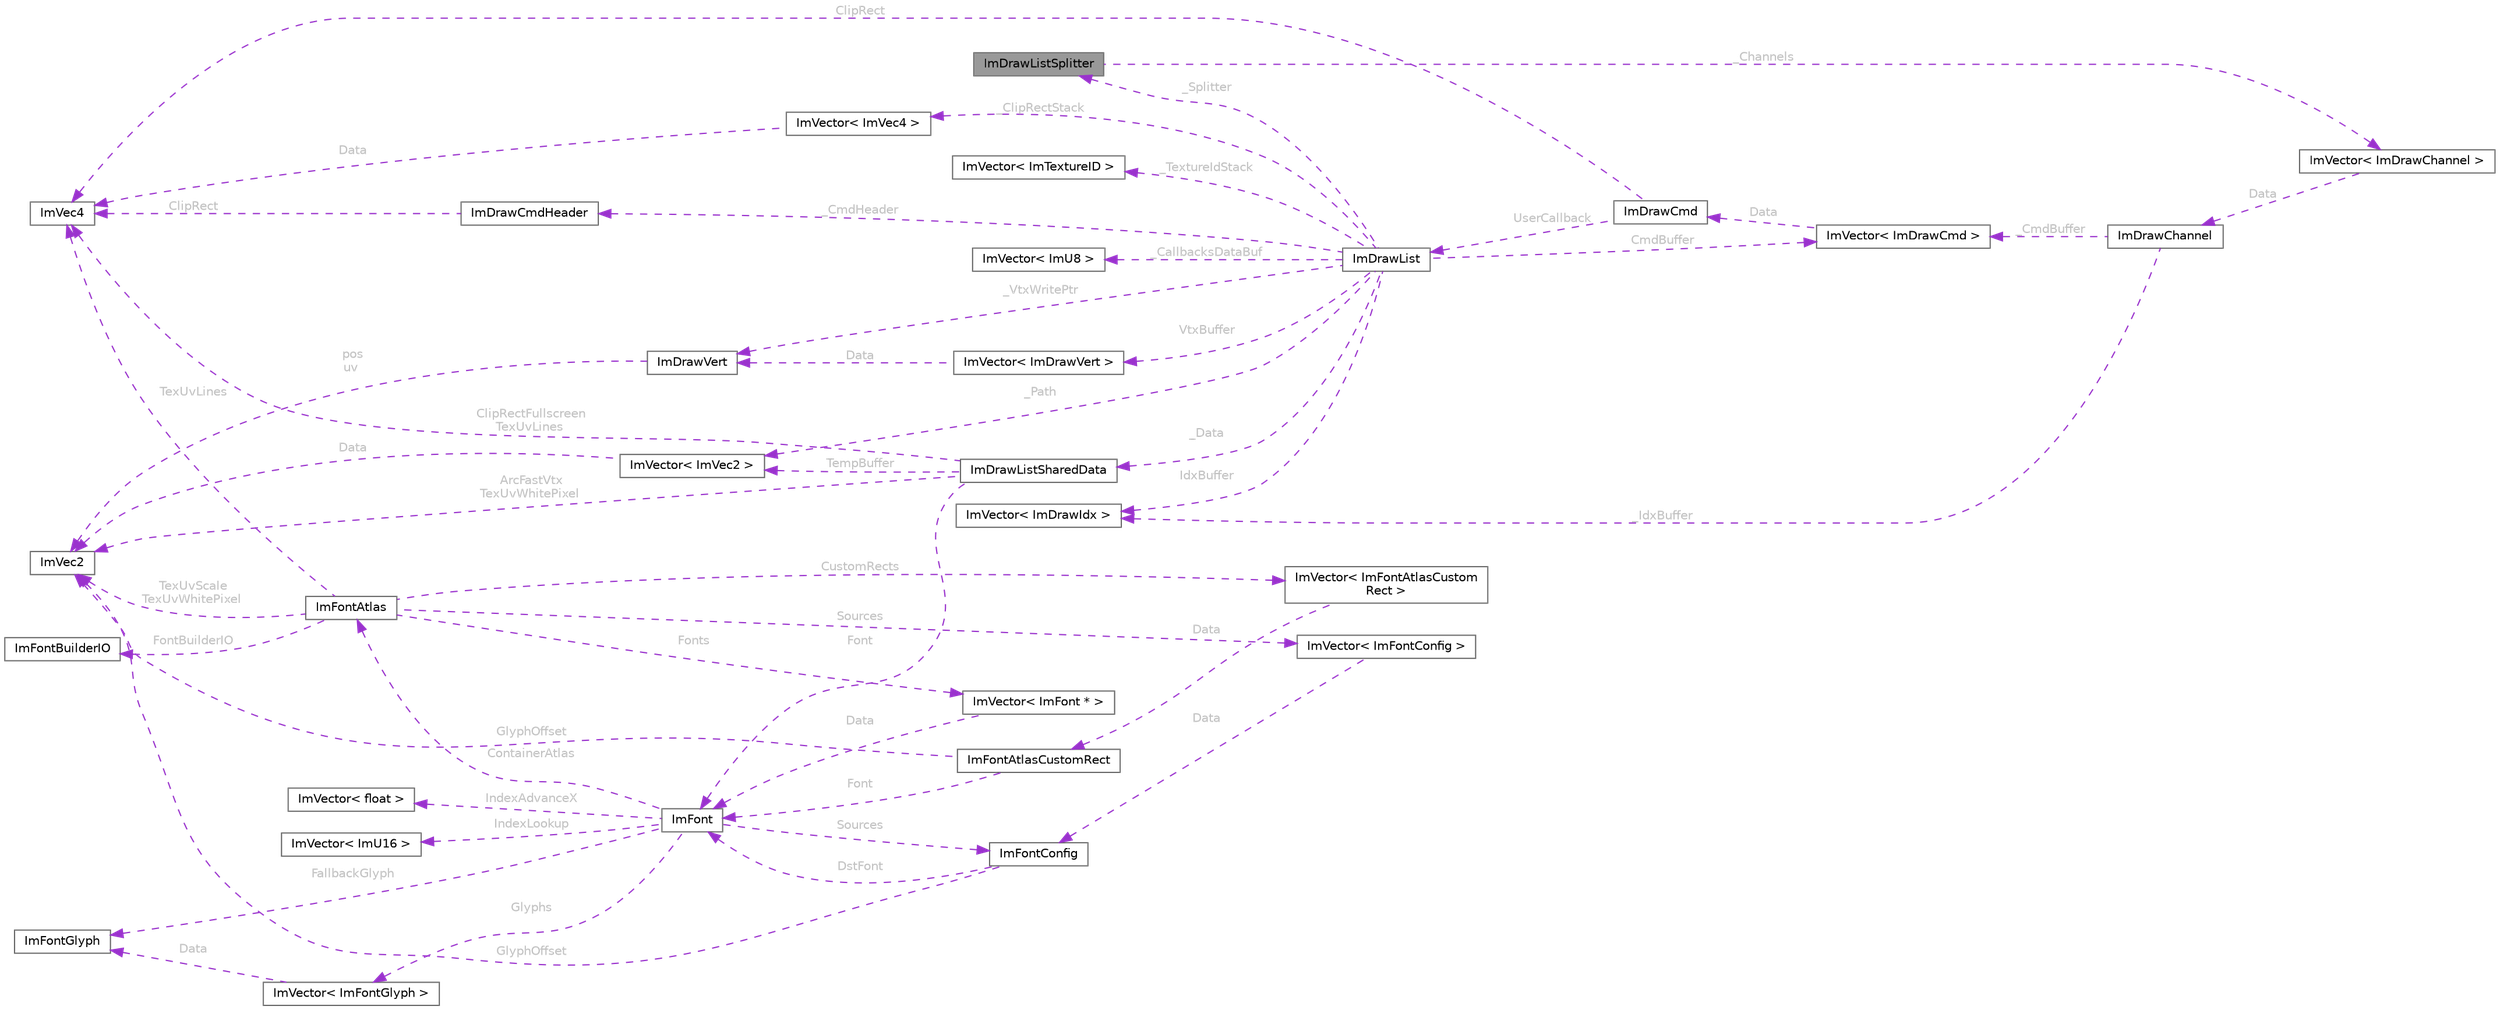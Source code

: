digraph "ImDrawListSplitter"
{
 // LATEX_PDF_SIZE
  bgcolor="transparent";
  edge [fontname=Helvetica,fontsize=10,labelfontname=Helvetica,labelfontsize=10];
  node [fontname=Helvetica,fontsize=10,shape=box,height=0.2,width=0.4];
  rankdir="LR";
  Node1 [id="Node000001",label="ImDrawListSplitter",height=0.2,width=0.4,color="gray40", fillcolor="grey60", style="filled", fontcolor="black",tooltip=" "];
  Node2 -> Node1 [id="edge48_Node000001_Node000002",dir="back",color="darkorchid3",style="dashed",tooltip=" ",label=" _Channels",fontcolor="grey" ];
  Node2 [id="Node000002",label="ImVector\< ImDrawChannel \>",height=0.2,width=0.4,color="gray40", fillcolor="white", style="filled",URL="$struct_im_vector.html",tooltip=" "];
  Node3 -> Node2 [id="edge49_Node000002_Node000003",dir="back",color="darkorchid3",style="dashed",tooltip=" ",label=" Data",fontcolor="grey" ];
  Node3 [id="Node000003",label="ImDrawChannel",height=0.2,width=0.4,color="gray40", fillcolor="white", style="filled",URL="$struct_im_draw_channel.html",tooltip=" "];
  Node4 -> Node3 [id="edge50_Node000003_Node000004",dir="back",color="darkorchid3",style="dashed",tooltip=" ",label=" _CmdBuffer",fontcolor="grey" ];
  Node4 [id="Node000004",label="ImVector\< ImDrawCmd \>",height=0.2,width=0.4,color="gray40", fillcolor="white", style="filled",URL="$struct_im_vector.html",tooltip=" "];
  Node5 -> Node4 [id="edge51_Node000004_Node000005",dir="back",color="darkorchid3",style="dashed",tooltip=" ",label=" Data",fontcolor="grey" ];
  Node5 [id="Node000005",label="ImDrawCmd",height=0.2,width=0.4,color="gray40", fillcolor="white", style="filled",URL="$struct_im_draw_cmd.html",tooltip=" "];
  Node6 -> Node5 [id="edge52_Node000005_Node000006",dir="back",color="darkorchid3",style="dashed",tooltip=" ",label=" ClipRect",fontcolor="grey" ];
  Node6 [id="Node000006",label="ImVec4",height=0.2,width=0.4,color="gray40", fillcolor="white", style="filled",URL="$struct_im_vec4.html",tooltip=" "];
  Node7 -> Node5 [id="edge53_Node000005_Node000007",dir="back",color="darkorchid3",style="dashed",tooltip=" ",label=" UserCallback",fontcolor="grey" ];
  Node7 [id="Node000007",label="ImDrawList",height=0.2,width=0.4,color="gray40", fillcolor="white", style="filled",URL="$struct_im_draw_list.html",tooltip=" "];
  Node4 -> Node7 [id="edge54_Node000007_Node000004",dir="back",color="darkorchid3",style="dashed",tooltip=" ",label=" CmdBuffer",fontcolor="grey" ];
  Node8 -> Node7 [id="edge55_Node000007_Node000008",dir="back",color="darkorchid3",style="dashed",tooltip=" ",label=" IdxBuffer",fontcolor="grey" ];
  Node8 [id="Node000008",label="ImVector\< ImDrawIdx \>",height=0.2,width=0.4,color="gray40", fillcolor="white", style="filled",URL="$struct_im_vector.html",tooltip=" "];
  Node9 -> Node7 [id="edge56_Node000007_Node000009",dir="back",color="darkorchid3",style="dashed",tooltip=" ",label=" VtxBuffer",fontcolor="grey" ];
  Node9 [id="Node000009",label="ImVector\< ImDrawVert \>",height=0.2,width=0.4,color="gray40", fillcolor="white", style="filled",URL="$struct_im_vector.html",tooltip=" "];
  Node10 -> Node9 [id="edge57_Node000009_Node000010",dir="back",color="darkorchid3",style="dashed",tooltip=" ",label=" Data",fontcolor="grey" ];
  Node10 [id="Node000010",label="ImDrawVert",height=0.2,width=0.4,color="gray40", fillcolor="white", style="filled",URL="$struct_im_draw_vert.html",tooltip=" "];
  Node11 -> Node10 [id="edge58_Node000010_Node000011",dir="back",color="darkorchid3",style="dashed",tooltip=" ",label=" pos\nuv",fontcolor="grey" ];
  Node11 [id="Node000011",label="ImVec2",height=0.2,width=0.4,color="gray40", fillcolor="white", style="filled",URL="$struct_im_vec2.html",tooltip=" "];
  Node12 -> Node7 [id="edge59_Node000007_Node000012",dir="back",color="darkorchid3",style="dashed",tooltip=" ",label=" _Data",fontcolor="grey" ];
  Node12 [id="Node000012",label="ImDrawListSharedData",height=0.2,width=0.4,color="gray40", fillcolor="white", style="filled",URL="$struct_im_draw_list_shared_data.html",tooltip=" "];
  Node11 -> Node12 [id="edge60_Node000012_Node000011",dir="back",color="darkorchid3",style="dashed",tooltip=" ",label=" ArcFastVtx\nTexUvWhitePixel",fontcolor="grey" ];
  Node6 -> Node12 [id="edge61_Node000012_Node000006",dir="back",color="darkorchid3",style="dashed",tooltip=" ",label=" ClipRectFullscreen\nTexUvLines",fontcolor="grey" ];
  Node13 -> Node12 [id="edge62_Node000012_Node000013",dir="back",color="darkorchid3",style="dashed",tooltip=" ",label=" Font",fontcolor="grey" ];
  Node13 [id="Node000013",label="ImFont",height=0.2,width=0.4,color="gray40", fillcolor="white", style="filled",URL="$struct_im_font.html",tooltip=" "];
  Node14 -> Node13 [id="edge63_Node000013_Node000014",dir="back",color="darkorchid3",style="dashed",tooltip=" ",label=" IndexAdvanceX",fontcolor="grey" ];
  Node14 [id="Node000014",label="ImVector\< float \>",height=0.2,width=0.4,color="gray40", fillcolor="white", style="filled",URL="$struct_im_vector.html",tooltip=" "];
  Node15 -> Node13 [id="edge64_Node000013_Node000015",dir="back",color="darkorchid3",style="dashed",tooltip=" ",label=" IndexLookup",fontcolor="grey" ];
  Node15 [id="Node000015",label="ImVector\< ImU16 \>",height=0.2,width=0.4,color="gray40", fillcolor="white", style="filled",URL="$struct_im_vector.html",tooltip=" "];
  Node16 -> Node13 [id="edge65_Node000013_Node000016",dir="back",color="darkorchid3",style="dashed",tooltip=" ",label=" Glyphs",fontcolor="grey" ];
  Node16 [id="Node000016",label="ImVector\< ImFontGlyph \>",height=0.2,width=0.4,color="gray40", fillcolor="white", style="filled",URL="$struct_im_vector.html",tooltip=" "];
  Node17 -> Node16 [id="edge66_Node000016_Node000017",dir="back",color="darkorchid3",style="dashed",tooltip=" ",label=" Data",fontcolor="grey" ];
  Node17 [id="Node000017",label="ImFontGlyph",height=0.2,width=0.4,color="gray40", fillcolor="white", style="filled",URL="$struct_im_font_glyph.html",tooltip=" "];
  Node17 -> Node13 [id="edge67_Node000013_Node000017",dir="back",color="darkorchid3",style="dashed",tooltip=" ",label=" FallbackGlyph",fontcolor="grey" ];
  Node18 -> Node13 [id="edge68_Node000013_Node000018",dir="back",color="darkorchid3",style="dashed",tooltip=" ",label=" ContainerAtlas",fontcolor="grey" ];
  Node18 [id="Node000018",label="ImFontAtlas",height=0.2,width=0.4,color="gray40", fillcolor="white", style="filled",URL="$struct_im_font_atlas.html",tooltip=" "];
  Node11 -> Node18 [id="edge69_Node000018_Node000011",dir="back",color="darkorchid3",style="dashed",tooltip=" ",label=" TexUvScale\nTexUvWhitePixel",fontcolor="grey" ];
  Node19 -> Node18 [id="edge70_Node000018_Node000019",dir="back",color="darkorchid3",style="dashed",tooltip=" ",label=" Fonts",fontcolor="grey" ];
  Node19 [id="Node000019",label="ImVector\< ImFont * \>",height=0.2,width=0.4,color="gray40", fillcolor="white", style="filled",URL="$struct_im_vector.html",tooltip=" "];
  Node13 -> Node19 [id="edge71_Node000019_Node000013",dir="back",color="darkorchid3",style="dashed",tooltip=" ",label=" Data",fontcolor="grey" ];
  Node20 -> Node18 [id="edge72_Node000018_Node000020",dir="back",color="darkorchid3",style="dashed",tooltip=" ",label=" CustomRects",fontcolor="grey" ];
  Node20 [id="Node000020",label="ImVector\< ImFontAtlasCustom\lRect \>",height=0.2,width=0.4,color="gray40", fillcolor="white", style="filled",URL="$struct_im_vector.html",tooltip=" "];
  Node21 -> Node20 [id="edge73_Node000020_Node000021",dir="back",color="darkorchid3",style="dashed",tooltip=" ",label=" Data",fontcolor="grey" ];
  Node21 [id="Node000021",label="ImFontAtlasCustomRect",height=0.2,width=0.4,color="gray40", fillcolor="white", style="filled",URL="$struct_im_font_atlas_custom_rect.html",tooltip=" "];
  Node11 -> Node21 [id="edge74_Node000021_Node000011",dir="back",color="darkorchid3",style="dashed",tooltip=" ",label=" GlyphOffset",fontcolor="grey" ];
  Node13 -> Node21 [id="edge75_Node000021_Node000013",dir="back",color="darkorchid3",style="dashed",tooltip=" ",label=" Font",fontcolor="grey" ];
  Node22 -> Node18 [id="edge76_Node000018_Node000022",dir="back",color="darkorchid3",style="dashed",tooltip=" ",label=" Sources",fontcolor="grey" ];
  Node22 [id="Node000022",label="ImVector\< ImFontConfig \>",height=0.2,width=0.4,color="gray40", fillcolor="white", style="filled",URL="$struct_im_vector.html",tooltip=" "];
  Node23 -> Node22 [id="edge77_Node000022_Node000023",dir="back",color="darkorchid3",style="dashed",tooltip=" ",label=" Data",fontcolor="grey" ];
  Node23 [id="Node000023",label="ImFontConfig",height=0.2,width=0.4,color="gray40", fillcolor="white", style="filled",URL="$struct_im_font_config.html",tooltip=" "];
  Node11 -> Node23 [id="edge78_Node000023_Node000011",dir="back",color="darkorchid3",style="dashed",tooltip=" ",label=" GlyphOffset",fontcolor="grey" ];
  Node13 -> Node23 [id="edge79_Node000023_Node000013",dir="back",color="darkorchid3",style="dashed",tooltip=" ",label=" DstFont",fontcolor="grey" ];
  Node6 -> Node18 [id="edge80_Node000018_Node000006",dir="back",color="darkorchid3",style="dashed",tooltip=" ",label=" TexUvLines",fontcolor="grey" ];
  Node24 -> Node18 [id="edge81_Node000018_Node000024",dir="back",color="darkorchid3",style="dashed",tooltip=" ",label=" FontBuilderIO",fontcolor="grey" ];
  Node24 [id="Node000024",label="ImFontBuilderIO",height=0.2,width=0.4,color="gray40", fillcolor="white", style="filled",URL="$struct_im_font_builder_i_o.html",tooltip=" "];
  Node23 -> Node13 [id="edge82_Node000013_Node000023",dir="back",color="darkorchid3",style="dashed",tooltip=" ",label=" Sources",fontcolor="grey" ];
  Node25 -> Node12 [id="edge83_Node000012_Node000025",dir="back",color="darkorchid3",style="dashed",tooltip=" ",label=" TempBuffer",fontcolor="grey" ];
  Node25 [id="Node000025",label="ImVector\< ImVec2 \>",height=0.2,width=0.4,color="gray40", fillcolor="white", style="filled",URL="$struct_im_vector.html",tooltip=" "];
  Node11 -> Node25 [id="edge84_Node000025_Node000011",dir="back",color="darkorchid3",style="dashed",tooltip=" ",label=" Data",fontcolor="grey" ];
  Node10 -> Node7 [id="edge85_Node000007_Node000010",dir="back",color="darkorchid3",style="dashed",tooltip=" ",label=" _VtxWritePtr",fontcolor="grey" ];
  Node25 -> Node7 [id="edge86_Node000007_Node000025",dir="back",color="darkorchid3",style="dashed",tooltip=" ",label=" _Path",fontcolor="grey" ];
  Node26 -> Node7 [id="edge87_Node000007_Node000026",dir="back",color="darkorchid3",style="dashed",tooltip=" ",label=" _CmdHeader",fontcolor="grey" ];
  Node26 [id="Node000026",label="ImDrawCmdHeader",height=0.2,width=0.4,color="gray40", fillcolor="white", style="filled",URL="$struct_im_draw_cmd_header.html",tooltip=" "];
  Node6 -> Node26 [id="edge88_Node000026_Node000006",dir="back",color="darkorchid3",style="dashed",tooltip=" ",label=" ClipRect",fontcolor="grey" ];
  Node1 -> Node7 [id="edge89_Node000007_Node000001",dir="back",color="darkorchid3",style="dashed",tooltip=" ",label=" _Splitter",fontcolor="grey" ];
  Node27 -> Node7 [id="edge90_Node000007_Node000027",dir="back",color="darkorchid3",style="dashed",tooltip=" ",label=" _ClipRectStack",fontcolor="grey" ];
  Node27 [id="Node000027",label="ImVector\< ImVec4 \>",height=0.2,width=0.4,color="gray40", fillcolor="white", style="filled",URL="$struct_im_vector.html",tooltip=" "];
  Node6 -> Node27 [id="edge91_Node000027_Node000006",dir="back",color="darkorchid3",style="dashed",tooltip=" ",label=" Data",fontcolor="grey" ];
  Node28 -> Node7 [id="edge92_Node000007_Node000028",dir="back",color="darkorchid3",style="dashed",tooltip=" ",label=" _TextureIdStack",fontcolor="grey" ];
  Node28 [id="Node000028",label="ImVector\< ImTextureID \>",height=0.2,width=0.4,color="gray40", fillcolor="white", style="filled",URL="$struct_im_vector.html",tooltip=" "];
  Node29 -> Node7 [id="edge93_Node000007_Node000029",dir="back",color="darkorchid3",style="dashed",tooltip=" ",label=" _CallbacksDataBuf",fontcolor="grey" ];
  Node29 [id="Node000029",label="ImVector\< ImU8 \>",height=0.2,width=0.4,color="gray40", fillcolor="white", style="filled",URL="$struct_im_vector.html",tooltip=" "];
  Node8 -> Node3 [id="edge94_Node000003_Node000008",dir="back",color="darkorchid3",style="dashed",tooltip=" ",label=" _IdxBuffer",fontcolor="grey" ];
}
